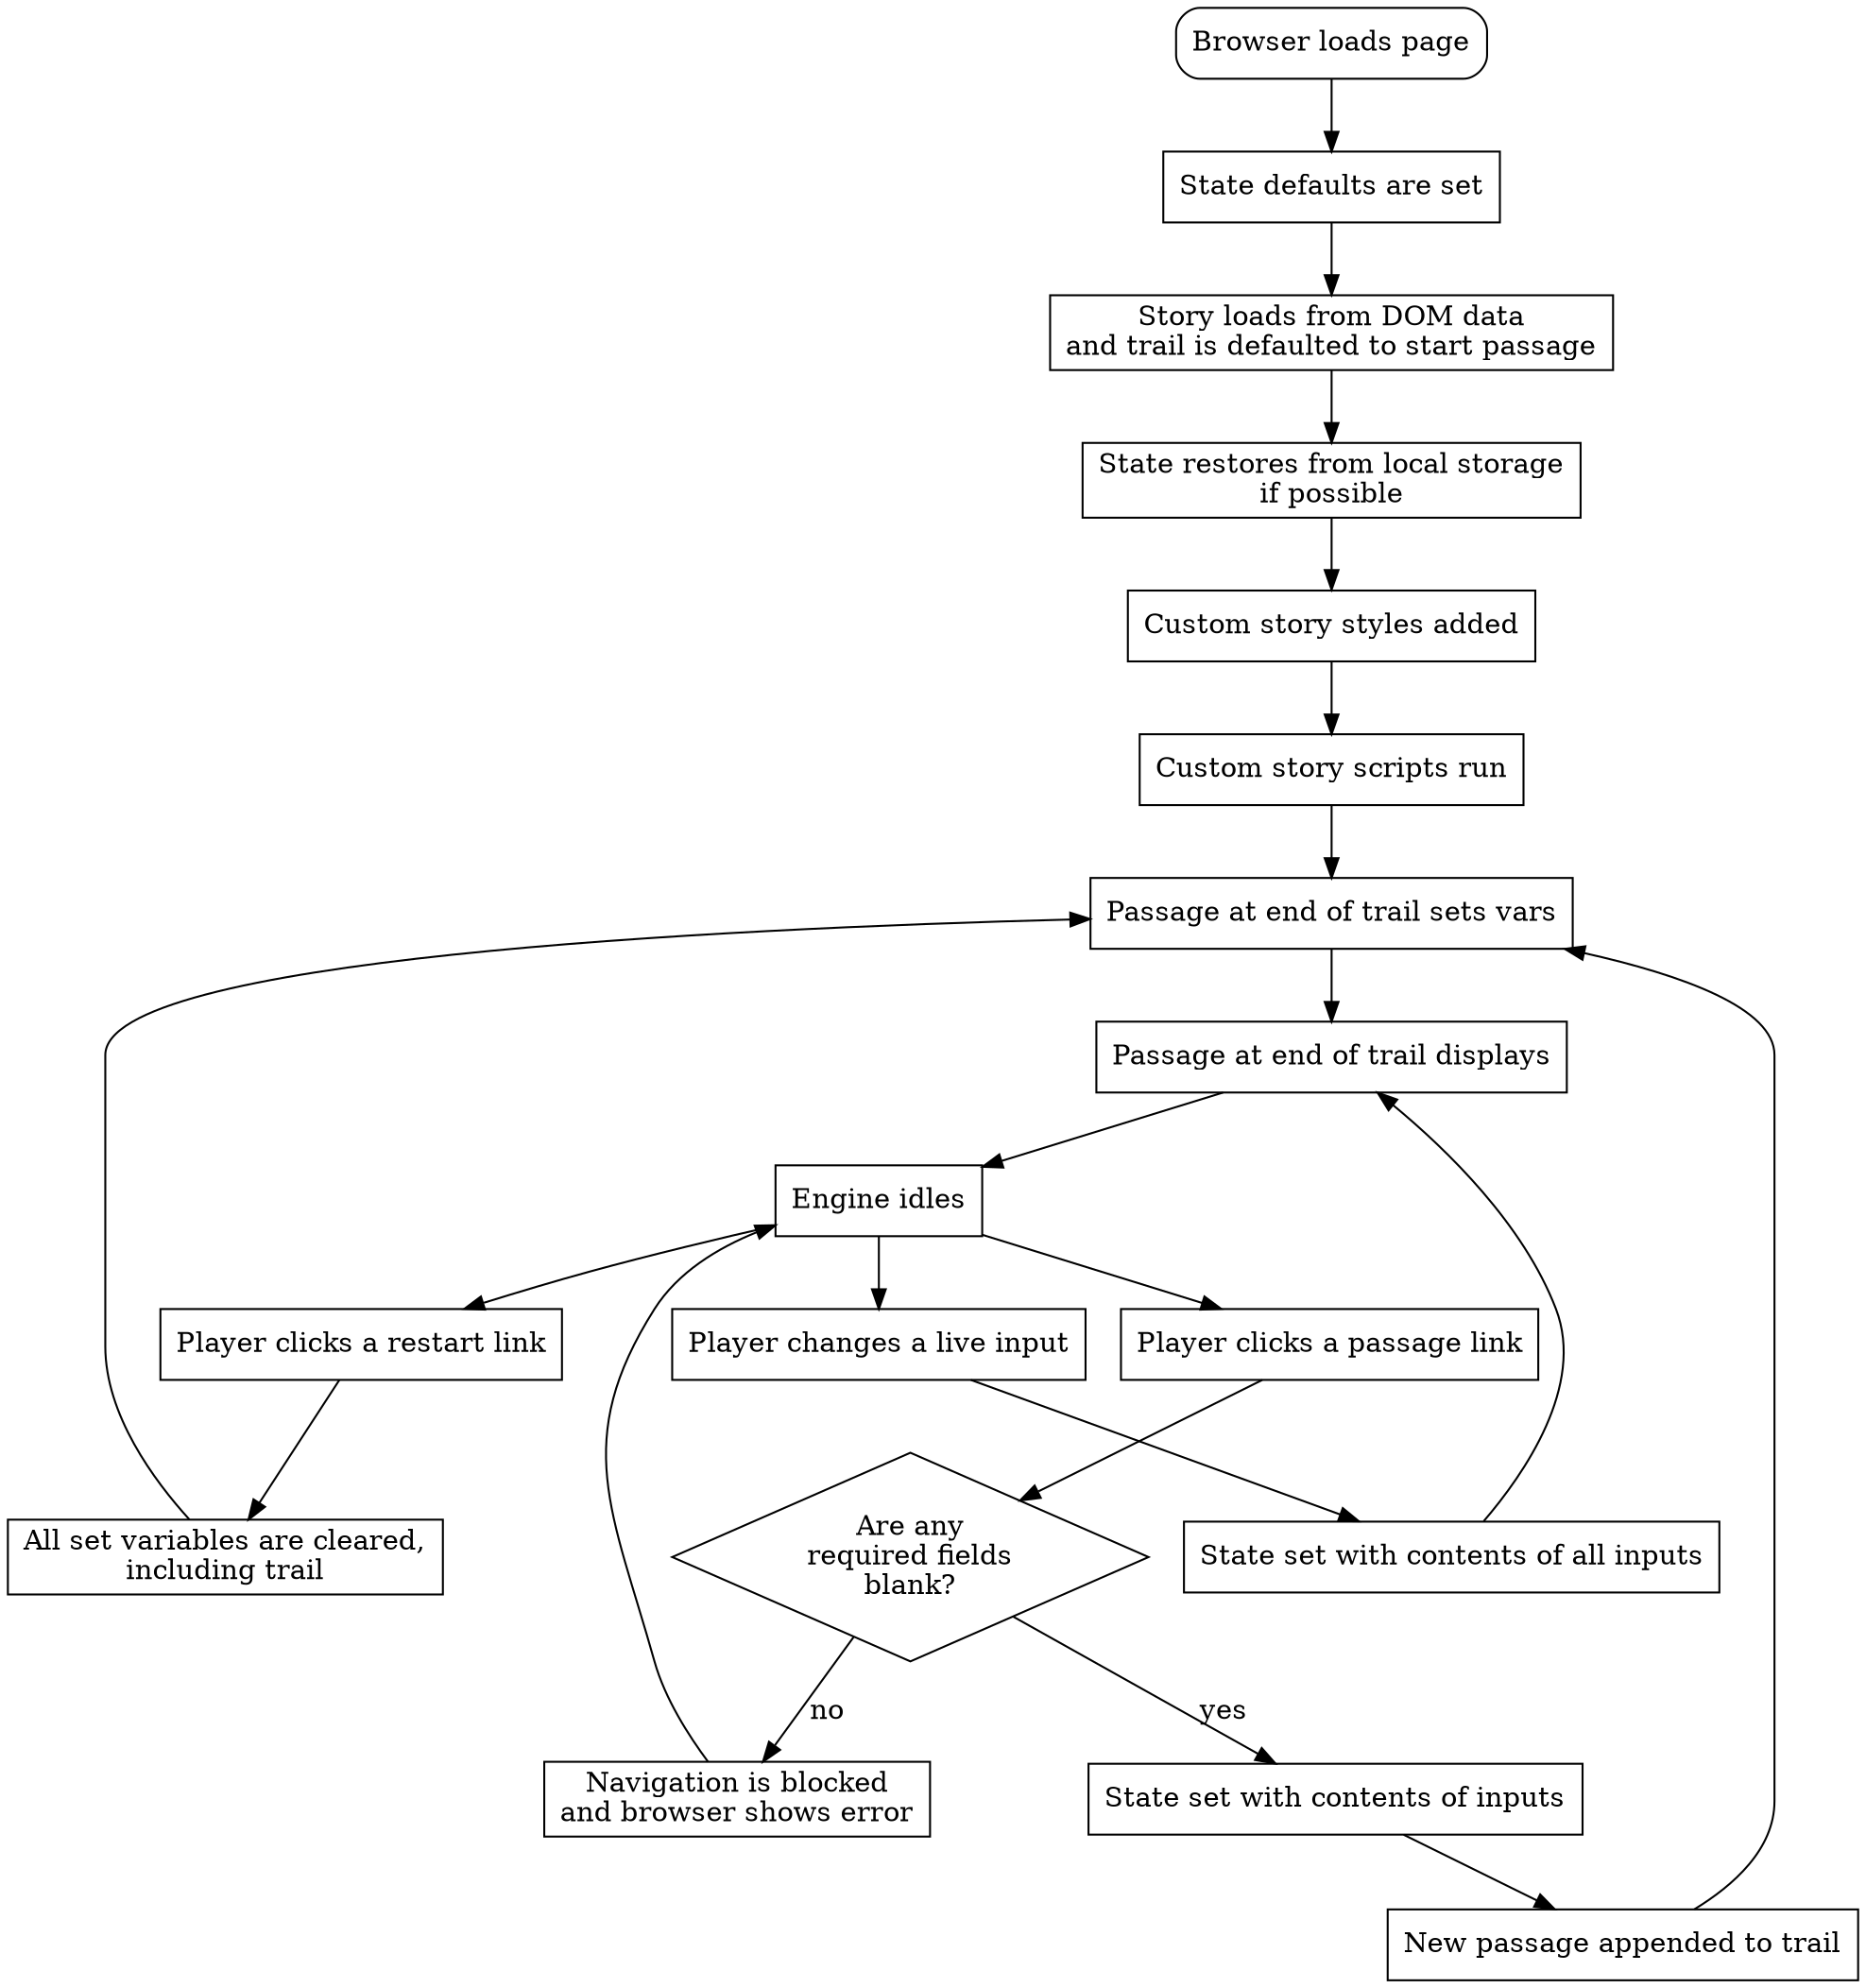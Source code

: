digraph {
	loadPage[shape="box", style="rounded", label="Browser loads page"]
	setDefaults[shape="box", label="State defaults are set"]
	loadDom[shape="box", label="Story loads from DOM data\nand trail is defaulted to start passage"]
	restoreState[shape="box", label="State restores from local storage\nif possible"]
	addStyle[shape="box", label="Custom story styles added"]
	addScript[shape="box", label="Custom story scripts run"]

	loadPage -> setDefaults -> loadDom -> restoreState -> addStyle -> addScript

	setPassageVars[shape="box", label="Passage at end of trail sets vars"]
	displayPassage[shape="box", label="Passage at end of trail displays"]
	idle[shape="box", label="Engine idles"]

	addScript -> setPassageVars -> displayPassage -> idle

	navRequested[shape="box", label="Player clicks a passage link"]
	checkRequired[shape="diamond", label="Are any\nrequired fields\nblank?"]
	blockNav[shape="box", label="Navigation is blocked\nand browser shows error"]

	idle -> navRequested -> checkRequired
	checkRequired -> blockNav[label="no"]
	blockNav -> idle

	setInputs[shape="box", label="State set with contents of inputs"]
	addPassage[shape="box", label="New passage appended to trail"]

	checkRequired -> setInputs[label="yes"]
	setInputs -> addPassage -> setPassageVars

	restart[shape="box", label="Player clicks a restart link"]
	unsetAll[shape="box", label="All set variables are cleared,\nincluding trail"]

	idle -> restart -> unsetAll -> setPassageVars

	changeLiveInput[shape="box", label="Player changes a live input"]
	setLiveInputs[shape="box", label="State set with contents of all inputs"]

	idle -> changeLiveInput -> setLiveInputs -> displayPassage
}